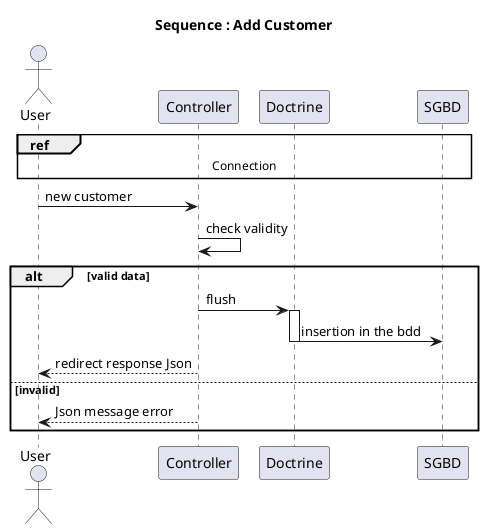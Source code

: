 @startuml

title Sequence : Add Customer

actor User as U
participant Controller as C
participant Doctrine as D
participant SGBD as BDD
ref over U,C,D,BDD : Connection

U->C:  new customer
C->C: check validity
alt valid data
    C->D: flush
    activate D
    D->BDD: insertion in the bdd
    deactivate D
    C-->U: redirect response Json
else invalid
  C-->U: Json message error
end

@enduml